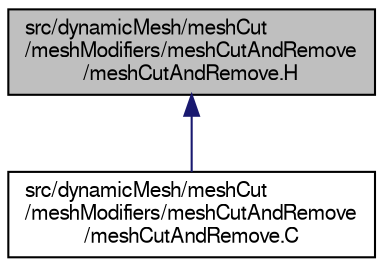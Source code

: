 digraph "src/dynamicMesh/meshCut/meshModifiers/meshCutAndRemove/meshCutAndRemove.H"
{
  bgcolor="transparent";
  edge [fontname="FreeSans",fontsize="10",labelfontname="FreeSans",labelfontsize="10"];
  node [fontname="FreeSans",fontsize="10",shape=record];
  Node1 [label="src/dynamicMesh/meshCut\l/meshModifiers/meshCutAndRemove\l/meshCutAndRemove.H",height=0.2,width=0.4,color="black", fillcolor="grey75", style="filled" fontcolor="black"];
  Node1 -> Node2 [dir="back",color="midnightblue",fontsize="10",style="solid",fontname="FreeSans"];
  Node2 [label="src/dynamicMesh/meshCut\l/meshModifiers/meshCutAndRemove\l/meshCutAndRemove.C",height=0.2,width=0.4,color="black",URL="$a04398.html"];
}
